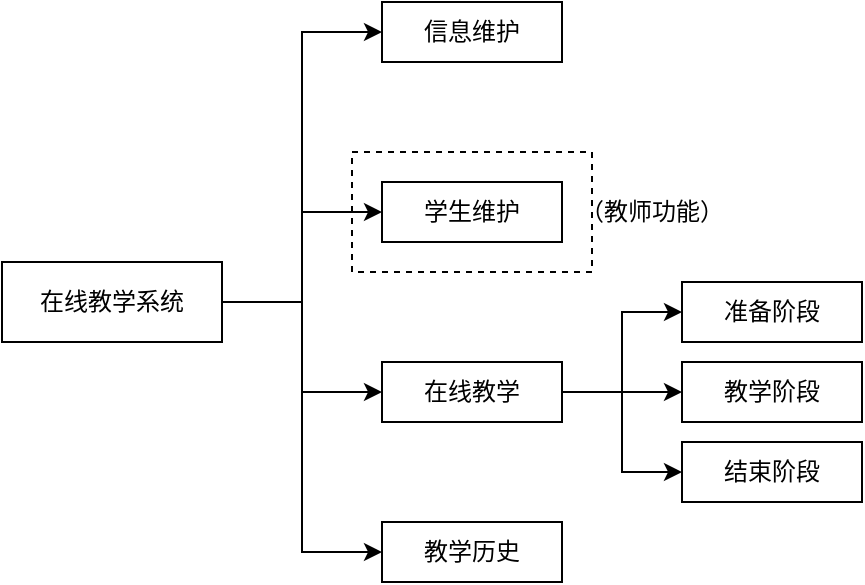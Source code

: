 <mxfile version="17.4.5" type="github">
  <diagram id="Ah3u9-YwMM3J3fxS9JHa" name="Page-1">
    <mxGraphModel dx="946" dy="557" grid="1" gridSize="10" guides="1" tooltips="1" connect="1" arrows="1" fold="1" page="1" pageScale="1" pageWidth="827" pageHeight="1169" math="0" shadow="0">
      <root>
        <mxCell id="0" />
        <mxCell id="1" parent="0" />
        <mxCell id="NZ0ZN0IfbOYBqgOAHwq9-8" value="" style="rounded=0;whiteSpace=wrap;html=1;dashed=1;" vertex="1" parent="1">
          <mxGeometry x="175" y="75" width="120" height="60" as="geometry" />
        </mxCell>
        <mxCell id="NZ0ZN0IfbOYBqgOAHwq9-4" style="edgeStyle=orthogonalEdgeStyle;rounded=0;orthogonalLoop=1;jettySize=auto;html=1;exitX=1;exitY=0.5;exitDx=0;exitDy=0;entryX=0;entryY=0.5;entryDx=0;entryDy=0;" edge="1" parent="1" source="0eeVL74wy0feNlC6x5A--1" target="0eeVL74wy0feNlC6x5A--2">
          <mxGeometry relative="1" as="geometry" />
        </mxCell>
        <mxCell id="NZ0ZN0IfbOYBqgOAHwq9-5" style="edgeStyle=orthogonalEdgeStyle;rounded=0;orthogonalLoop=1;jettySize=auto;html=1;exitX=1;exitY=0.5;exitDx=0;exitDy=0;entryX=0;entryY=0.5;entryDx=0;entryDy=0;" edge="1" parent="1" source="0eeVL74wy0feNlC6x5A--1" target="0eeVL74wy0feNlC6x5A--3">
          <mxGeometry relative="1" as="geometry" />
        </mxCell>
        <mxCell id="NZ0ZN0IfbOYBqgOAHwq9-18" style="edgeStyle=orthogonalEdgeStyle;rounded=0;orthogonalLoop=1;jettySize=auto;html=1;entryX=0;entryY=0.5;entryDx=0;entryDy=0;" edge="1" parent="1" source="0eeVL74wy0feNlC6x5A--1" target="NZ0ZN0IfbOYBqgOAHwq9-14">
          <mxGeometry relative="1" as="geometry" />
        </mxCell>
        <mxCell id="NZ0ZN0IfbOYBqgOAHwq9-19" style="edgeStyle=orthogonalEdgeStyle;rounded=0;orthogonalLoop=1;jettySize=auto;html=1;entryX=0;entryY=0.5;entryDx=0;entryDy=0;" edge="1" parent="1" source="0eeVL74wy0feNlC6x5A--1" target="0eeVL74wy0feNlC6x5A--4">
          <mxGeometry relative="1" as="geometry" />
        </mxCell>
        <mxCell id="0eeVL74wy0feNlC6x5A--1" value="在线教学系统" style="rounded=0;whiteSpace=wrap;html=1;" parent="1" vertex="1">
          <mxGeometry y="130" width="110" height="40" as="geometry" />
        </mxCell>
        <mxCell id="0eeVL74wy0feNlC6x5A--2" value="信息维护" style="rounded=0;whiteSpace=wrap;html=1;" parent="1" vertex="1">
          <mxGeometry x="190" width="90" height="30" as="geometry" />
        </mxCell>
        <mxCell id="0eeVL74wy0feNlC6x5A--3" value="学生维护" style="rounded=0;whiteSpace=wrap;html=1;" parent="1" vertex="1">
          <mxGeometry x="190" y="90" width="90" height="30" as="geometry" />
        </mxCell>
        <mxCell id="0eeVL74wy0feNlC6x5A--4" value="教学历史" style="rounded=0;whiteSpace=wrap;html=1;" parent="1" vertex="1">
          <mxGeometry x="190" y="260" width="90" height="30" as="geometry" />
        </mxCell>
        <mxCell id="NZ0ZN0IfbOYBqgOAHwq9-9" value="（教师功能）" style="text;html=1;strokeColor=none;fillColor=none;align=center;verticalAlign=middle;whiteSpace=wrap;rounded=0;dashed=1;" vertex="1" parent="1">
          <mxGeometry x="280" y="90" width="90" height="30" as="geometry" />
        </mxCell>
        <mxCell id="NZ0ZN0IfbOYBqgOAHwq9-11" style="edgeStyle=orthogonalEdgeStyle;rounded=0;orthogonalLoop=1;jettySize=auto;html=1;entryX=0;entryY=0.5;entryDx=0;entryDy=0;" edge="1" parent="1" source="NZ0ZN0IfbOYBqgOAHwq9-14" target="NZ0ZN0IfbOYBqgOAHwq9-15">
          <mxGeometry relative="1" as="geometry" />
        </mxCell>
        <mxCell id="NZ0ZN0IfbOYBqgOAHwq9-12" style="edgeStyle=orthogonalEdgeStyle;rounded=0;orthogonalLoop=1;jettySize=auto;html=1;exitX=1;exitY=0.5;exitDx=0;exitDy=0;entryX=0;entryY=0.5;entryDx=0;entryDy=0;" edge="1" parent="1" source="NZ0ZN0IfbOYBqgOAHwq9-14" target="NZ0ZN0IfbOYBqgOAHwq9-16">
          <mxGeometry relative="1" as="geometry" />
        </mxCell>
        <mxCell id="NZ0ZN0IfbOYBqgOAHwq9-13" style="edgeStyle=orthogonalEdgeStyle;rounded=0;orthogonalLoop=1;jettySize=auto;html=1;exitX=1;exitY=0.5;exitDx=0;exitDy=0;entryX=0;entryY=0.5;entryDx=0;entryDy=0;" edge="1" parent="1" source="NZ0ZN0IfbOYBqgOAHwq9-14" target="NZ0ZN0IfbOYBqgOAHwq9-17">
          <mxGeometry relative="1" as="geometry" />
        </mxCell>
        <mxCell id="NZ0ZN0IfbOYBqgOAHwq9-14" value="在线教学" style="rounded=0;whiteSpace=wrap;html=1;" vertex="1" parent="1">
          <mxGeometry x="190" y="180" width="90" height="30" as="geometry" />
        </mxCell>
        <mxCell id="NZ0ZN0IfbOYBqgOAHwq9-15" value="准备阶段" style="rounded=0;whiteSpace=wrap;html=1;" vertex="1" parent="1">
          <mxGeometry x="340" y="140" width="90" height="30" as="geometry" />
        </mxCell>
        <mxCell id="NZ0ZN0IfbOYBqgOAHwq9-16" value="教学阶段" style="rounded=0;whiteSpace=wrap;html=1;" vertex="1" parent="1">
          <mxGeometry x="340" y="180" width="90" height="30" as="geometry" />
        </mxCell>
        <mxCell id="NZ0ZN0IfbOYBqgOAHwq9-17" value="结束阶段" style="rounded=0;whiteSpace=wrap;html=1;" vertex="1" parent="1">
          <mxGeometry x="340" y="220" width="90" height="30" as="geometry" />
        </mxCell>
      </root>
    </mxGraphModel>
  </diagram>
</mxfile>
